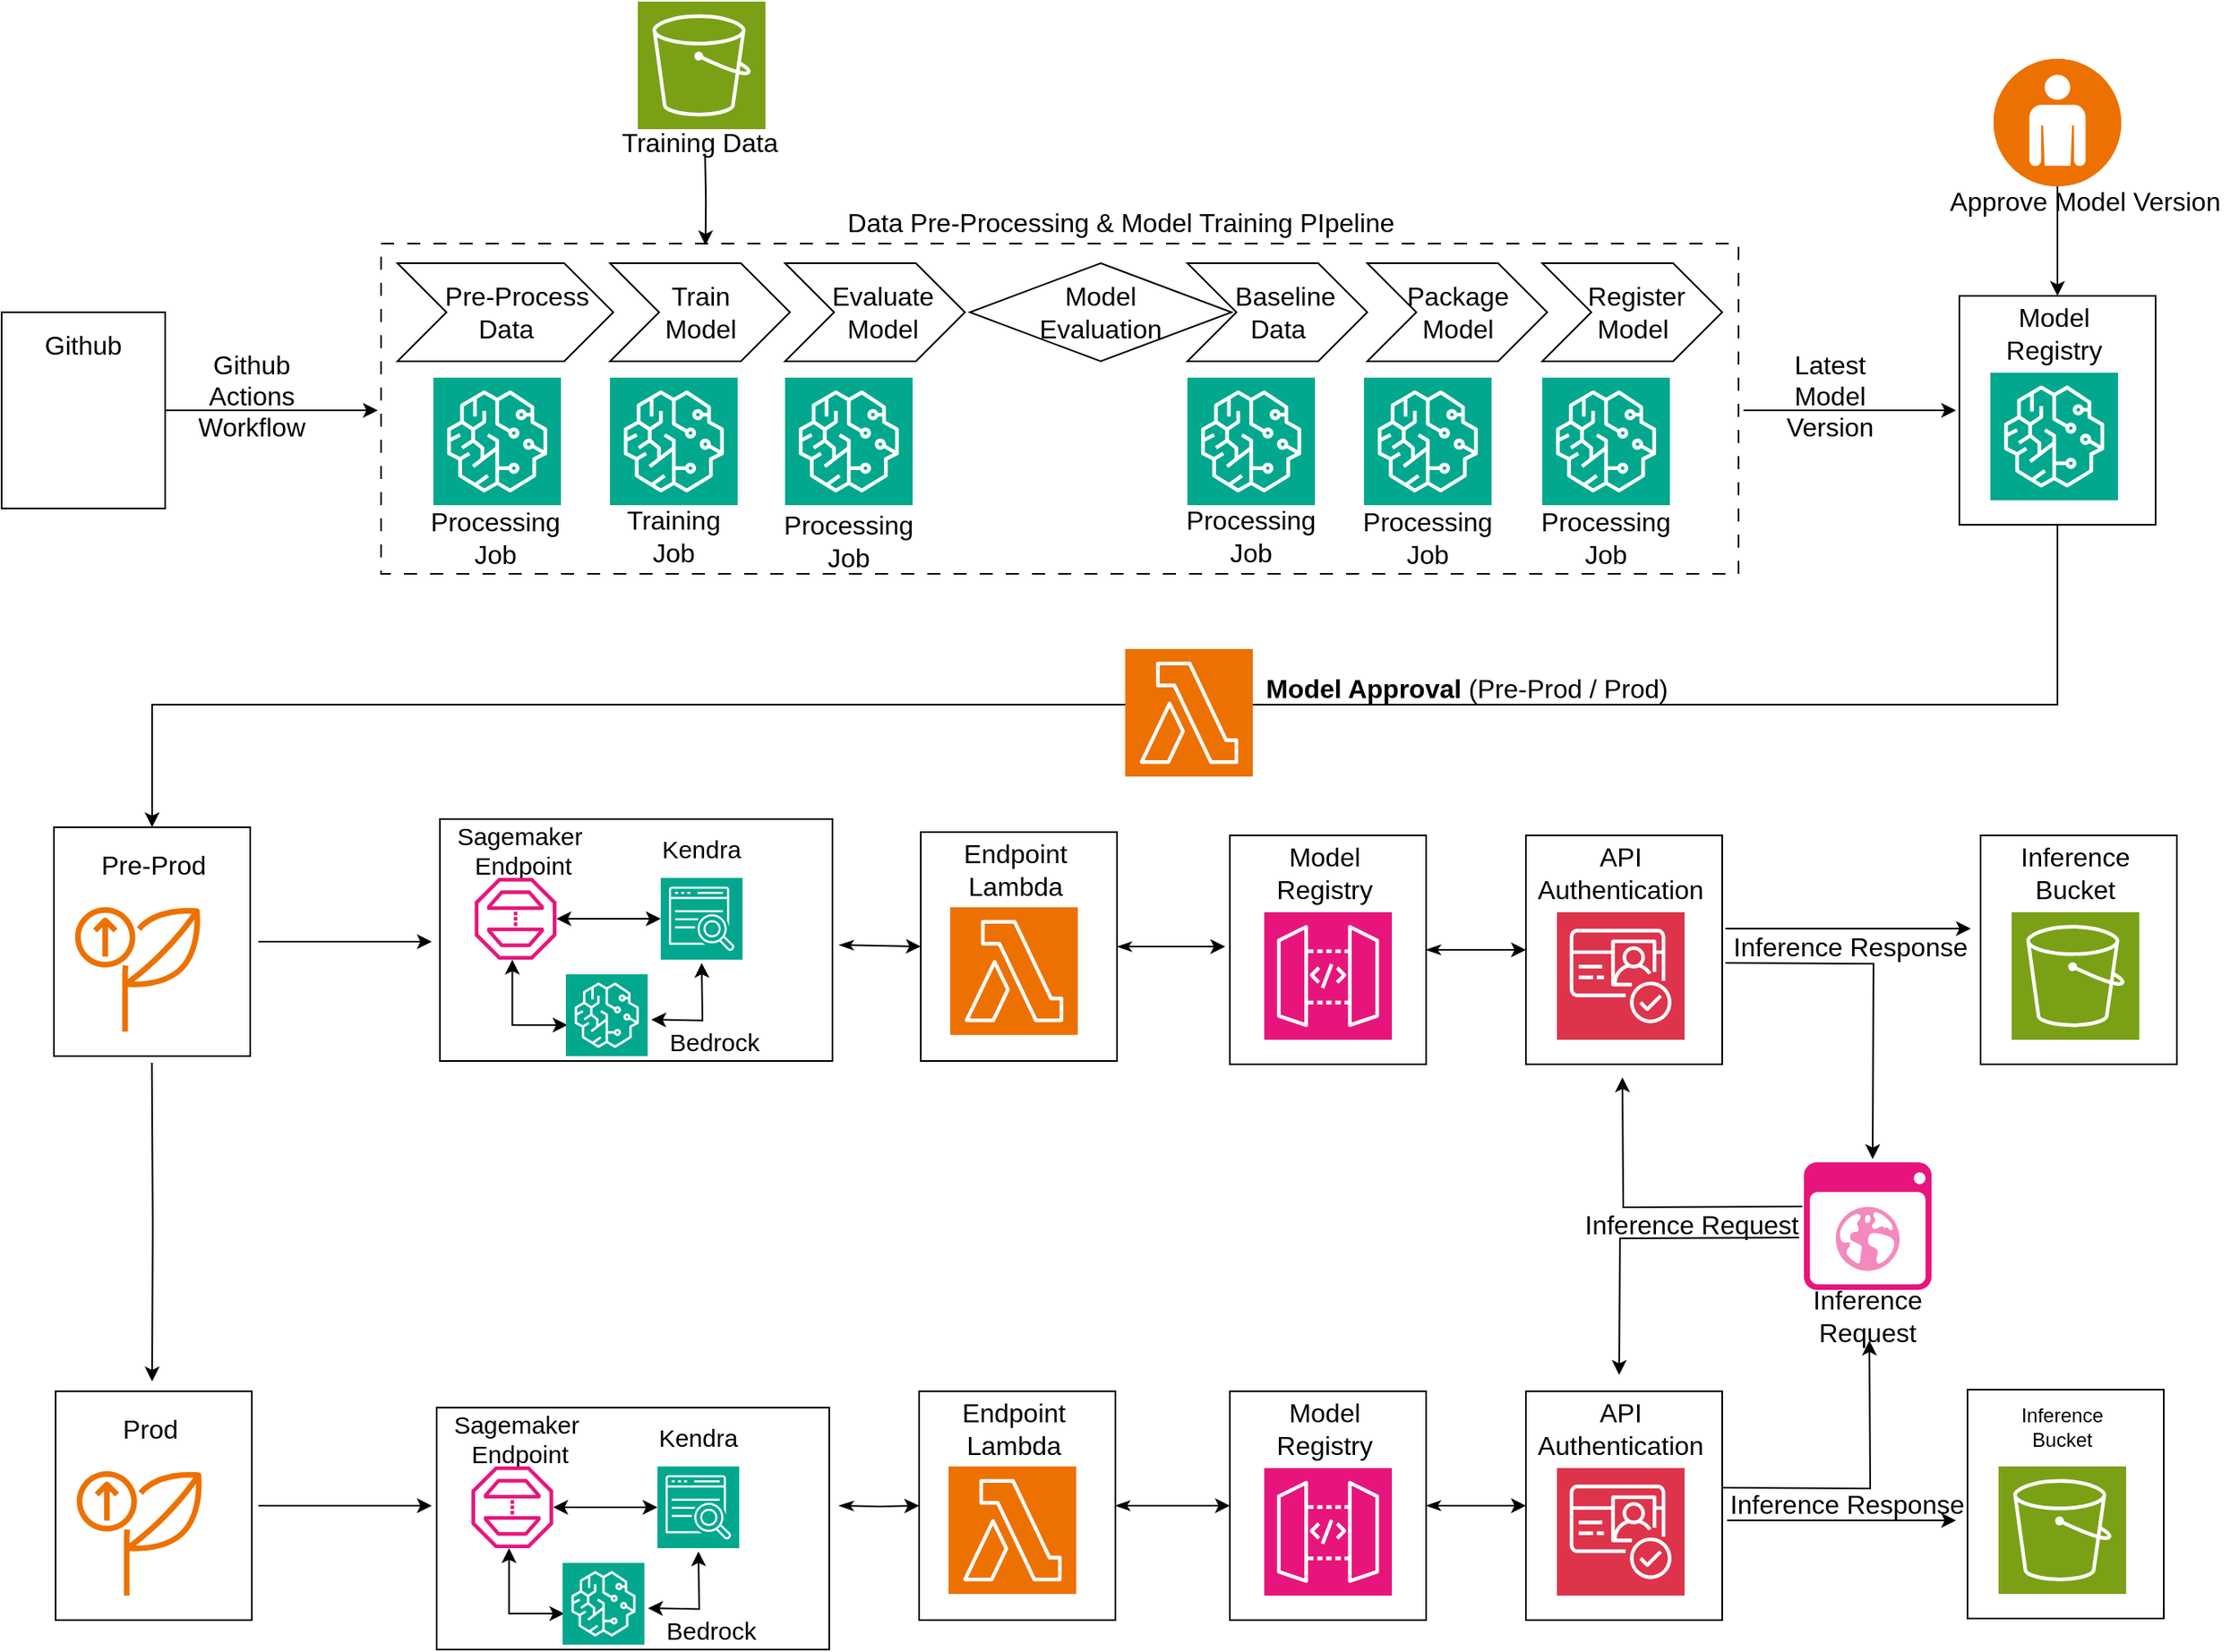 <mxfile version="26.2.13">
  <diagram name="Page-1" id="39tHWlZvdAbYfuZcHo1p">
    <mxGraphModel dx="2627" dy="1657" grid="1" gridSize="10" guides="1" tooltips="1" connect="1" arrows="1" fold="1" page="1" pageScale="1" pageWidth="850" pageHeight="1100" math="0" shadow="0">
      <root>
        <mxCell id="0" />
        <mxCell id="1" parent="0" />
        <mxCell id="urHR6lXya4nr1xwzOtR6-88" style="edgeStyle=orthogonalEdgeStyle;rounded=0;orthogonalLoop=1;jettySize=auto;html=1;entryX=0.5;entryY=0;entryDx=0;entryDy=0;" edge="1" parent="1" source="urHR6lXya4nr1xwzOtR6-45" target="urHR6lXya4nr1xwzOtR6-75">
          <mxGeometry relative="1" as="geometry">
            <mxPoint x="320" y="560" as="targetPoint" />
            <Array as="points">
              <mxPoint x="1385" y="490" />
              <mxPoint x="220" y="490" />
            </Array>
          </mxGeometry>
        </mxCell>
        <mxCell id="urHR6lXya4nr1xwzOtR6-45" value="" style="rounded=0;whiteSpace=wrap;html=1;fillColor=none;" vertex="1" parent="1">
          <mxGeometry x="1325" y="240" width="120" height="140" as="geometry" />
        </mxCell>
        <mxCell id="urHR6lXya4nr1xwzOtR6-22" value="" style="rounded=0;whiteSpace=wrap;html=1;fillColor=none;dashed=1;dashPattern=8 8;" vertex="1" parent="1">
          <mxGeometry x="360" y="208" width="830" height="202" as="geometry" />
        </mxCell>
        <mxCell id="urHR6lXya4nr1xwzOtR6-3" value="&lt;font style=&quot;font-size: 16px;&quot;&gt;&amp;nbsp; &amp;nbsp;Pre-Process&lt;/font&gt;&lt;div&gt;&lt;font style=&quot;font-size: 16px;&quot;&gt;Data&lt;/font&gt;&lt;/div&gt;" style="html=1;shadow=0;dashed=0;align=center;verticalAlign=middle;shape=mxgraph.arrows2.arrow;dy=0;dx=30;notch=30;" vertex="1" parent="1">
          <mxGeometry x="370" y="220" width="132" height="60" as="geometry" />
        </mxCell>
        <mxCell id="urHR6lXya4nr1xwzOtR6-4" value="&lt;font style=&quot;font-size: 16px;&quot;&gt;Train&lt;/font&gt;&lt;div&gt;&lt;font style=&quot;font-size: 16px;&quot;&gt;Model&lt;/font&gt;&lt;/div&gt;" style="html=1;shadow=0;dashed=0;align=center;verticalAlign=middle;shape=mxgraph.arrows2.arrow;dy=0;dx=30;notch=30;" vertex="1" parent="1">
          <mxGeometry x="500" y="220" width="110" height="60" as="geometry" />
        </mxCell>
        <mxCell id="urHR6lXya4nr1xwzOtR6-5" value="&lt;font style=&quot;font-size: 16px;&quot;&gt;&amp;nbsp; Baseline&lt;/font&gt;&lt;div&gt;&lt;font style=&quot;font-size: 16px;&quot;&gt;Data&lt;/font&gt;&lt;/div&gt;" style="html=1;shadow=0;dashed=0;align=center;verticalAlign=middle;shape=mxgraph.arrows2.arrow;dy=0;dx=30;notch=30;" vertex="1" parent="1">
          <mxGeometry x="853" y="220" width="110" height="60" as="geometry" />
        </mxCell>
        <mxCell id="urHR6lXya4nr1xwzOtR6-6" value="&lt;font style=&quot;font-size: 16px;&quot;&gt;&amp;nbsp; Evaluate&lt;/font&gt;&lt;div&gt;&lt;font style=&quot;font-size: 16px;&quot;&gt;&amp;nbsp; Model&lt;/font&gt;&lt;/div&gt;" style="html=1;shadow=0;dashed=0;align=center;verticalAlign=middle;shape=mxgraph.arrows2.arrow;dy=0;dx=30;notch=30;" vertex="1" parent="1">
          <mxGeometry x="607" y="220" width="110" height="60" as="geometry" />
        </mxCell>
        <mxCell id="urHR6lXya4nr1xwzOtR6-7" value="&lt;font style=&quot;font-size: 16px;&quot;&gt;Model&lt;/font&gt;&lt;div&gt;&lt;font style=&quot;font-size: 16px;&quot;&gt;Evaluation&lt;/font&gt;&lt;/div&gt;" style="rhombus;whiteSpace=wrap;html=1;" vertex="1" parent="1">
          <mxGeometry x="720" y="220" width="160" height="60" as="geometry" />
        </mxCell>
        <mxCell id="urHR6lXya4nr1xwzOtR6-8" value="&lt;font style=&quot;font-size: 16px;&quot;&gt;Package&lt;/font&gt;&lt;div&gt;&lt;font style=&quot;font-size: 16px;&quot;&gt;Model&lt;/font&gt;&lt;/div&gt;" style="html=1;shadow=0;dashed=0;align=center;verticalAlign=middle;shape=mxgraph.arrows2.arrow;dy=0;dx=30;notch=30;" vertex="1" parent="1">
          <mxGeometry x="963" y="220" width="110" height="60" as="geometry" />
        </mxCell>
        <mxCell id="urHR6lXya4nr1xwzOtR6-9" value="&lt;font style=&quot;font-size: 16px;&quot;&gt;&amp;nbsp;Register&lt;/font&gt;&lt;div&gt;&lt;font style=&quot;font-size: 16px;&quot;&gt;Model&lt;/font&gt;&lt;/div&gt;" style="html=1;shadow=0;dashed=0;align=center;verticalAlign=middle;shape=mxgraph.arrows2.arrow;dy=0;dx=30;notch=30;" vertex="1" parent="1">
          <mxGeometry x="1070" y="220" width="110" height="60" as="geometry" />
        </mxCell>
        <mxCell id="urHR6lXya4nr1xwzOtR6-10" value="" style="sketch=0;points=[[0,0,0],[0.25,0,0],[0.5,0,0],[0.75,0,0],[1,0,0],[0,1,0],[0.25,1,0],[0.5,1,0],[0.75,1,0],[1,1,0],[0,0.25,0],[0,0.5,0],[0,0.75,0],[1,0.25,0],[1,0.5,0],[1,0.75,0]];outlineConnect=0;fontColor=#232F3E;fillColor=#01A88D;strokeColor=#ffffff;dashed=0;verticalLabelPosition=bottom;verticalAlign=top;align=center;html=1;fontSize=12;fontStyle=0;aspect=fixed;shape=mxgraph.aws4.resourceIcon;resIcon=mxgraph.aws4.sagemaker;" vertex="1" parent="1">
          <mxGeometry x="392" y="290" width="78" height="78" as="geometry" />
        </mxCell>
        <mxCell id="urHR6lXya4nr1xwzOtR6-11" value="" style="sketch=0;points=[[0,0,0],[0.25,0,0],[0.5,0,0],[0.75,0,0],[1,0,0],[0,1,0],[0.25,1,0],[0.5,1,0],[0.75,1,0],[1,1,0],[0,0.25,0],[0,0.5,0],[0,0.75,0],[1,0.25,0],[1,0.5,0],[1,0.75,0]];outlineConnect=0;fontColor=#232F3E;fillColor=#01A88D;strokeColor=#ffffff;dashed=0;verticalLabelPosition=bottom;verticalAlign=top;align=center;html=1;fontSize=12;fontStyle=0;aspect=fixed;shape=mxgraph.aws4.resourceIcon;resIcon=mxgraph.aws4.sagemaker;" vertex="1" parent="1">
          <mxGeometry x="500" y="290" width="78" height="78" as="geometry" />
        </mxCell>
        <mxCell id="urHR6lXya4nr1xwzOtR6-12" value="" style="sketch=0;points=[[0,0,0],[0.25,0,0],[0.5,0,0],[0.75,0,0],[1,0,0],[0,1,0],[0.25,1,0],[0.5,1,0],[0.75,1,0],[1,1,0],[0,0.25,0],[0,0.5,0],[0,0.75,0],[1,0.25,0],[1,0.5,0],[1,0.75,0]];outlineConnect=0;fontColor=#232F3E;fillColor=#01A88D;strokeColor=#ffffff;dashed=0;verticalLabelPosition=bottom;verticalAlign=top;align=center;html=1;fontSize=12;fontStyle=0;aspect=fixed;shape=mxgraph.aws4.resourceIcon;resIcon=mxgraph.aws4.sagemaker;" vertex="1" parent="1">
          <mxGeometry x="853" y="290" width="78" height="78" as="geometry" />
        </mxCell>
        <mxCell id="urHR6lXya4nr1xwzOtR6-13" value="" style="sketch=0;points=[[0,0,0],[0.25,0,0],[0.5,0,0],[0.75,0,0],[1,0,0],[0,1,0],[0.25,1,0],[0.5,1,0],[0.75,1,0],[1,1,0],[0,0.25,0],[0,0.5,0],[0,0.75,0],[1,0.25,0],[1,0.5,0],[1,0.75,0]];outlineConnect=0;fontColor=#232F3E;fillColor=#01A88D;strokeColor=#ffffff;dashed=0;verticalLabelPosition=bottom;verticalAlign=top;align=center;html=1;fontSize=12;fontStyle=0;aspect=fixed;shape=mxgraph.aws4.resourceIcon;resIcon=mxgraph.aws4.sagemaker;" vertex="1" parent="1">
          <mxGeometry x="961" y="290" width="78" height="78" as="geometry" />
        </mxCell>
        <mxCell id="urHR6lXya4nr1xwzOtR6-14" value="" style="sketch=0;points=[[0,0,0],[0.25,0,0],[0.5,0,0],[0.75,0,0],[1,0,0],[0,1,0],[0.25,1,0],[0.5,1,0],[0.75,1,0],[1,1,0],[0,0.25,0],[0,0.5,0],[0,0.75,0],[1,0.25,0],[1,0.5,0],[1,0.75,0]];outlineConnect=0;fontColor=#232F3E;fillColor=#01A88D;strokeColor=#ffffff;dashed=0;verticalLabelPosition=bottom;verticalAlign=top;align=center;html=1;fontSize=12;fontStyle=0;aspect=fixed;shape=mxgraph.aws4.resourceIcon;resIcon=mxgraph.aws4.sagemaker;" vertex="1" parent="1">
          <mxGeometry x="607" y="290" width="78" height="78" as="geometry" />
        </mxCell>
        <mxCell id="urHR6lXya4nr1xwzOtR6-15" value="" style="sketch=0;points=[[0,0,0],[0.25,0,0],[0.5,0,0],[0.75,0,0],[1,0,0],[0,1,0],[0.25,1,0],[0.5,1,0],[0.75,1,0],[1,1,0],[0,0.25,0],[0,0.5,0],[0,0.75,0],[1,0.25,0],[1,0.5,0],[1,0.75,0]];outlineConnect=0;fontColor=#232F3E;fillColor=#01A88D;strokeColor=#ffffff;dashed=0;verticalLabelPosition=bottom;verticalAlign=top;align=center;html=1;fontSize=12;fontStyle=0;aspect=fixed;shape=mxgraph.aws4.resourceIcon;resIcon=mxgraph.aws4.sagemaker;" vertex="1" parent="1">
          <mxGeometry x="1070" y="290" width="78" height="78" as="geometry" />
        </mxCell>
        <mxCell id="urHR6lXya4nr1xwzOtR6-16" value="&lt;font style=&quot;font-size: 16px;&quot;&gt;Processing&lt;/font&gt;&lt;div&gt;&lt;font style=&quot;font-size: 16px;&quot;&gt;Job&lt;/font&gt;&lt;/div&gt;" style="text;html=1;align=center;verticalAlign=middle;whiteSpace=wrap;rounded=0;" vertex="1" parent="1">
          <mxGeometry x="400" y="373" width="60" height="30" as="geometry" />
        </mxCell>
        <mxCell id="urHR6lXya4nr1xwzOtR6-17" value="&lt;font style=&quot;font-size: 16px;&quot;&gt;Training&lt;/font&gt;&lt;div&gt;&lt;font style=&quot;font-size: 16px;&quot;&gt;Job&lt;/font&gt;&lt;/div&gt;" style="text;html=1;align=center;verticalAlign=middle;whiteSpace=wrap;rounded=0;" vertex="1" parent="1">
          <mxGeometry x="509" y="372" width="60" height="30" as="geometry" />
        </mxCell>
        <mxCell id="urHR6lXya4nr1xwzOtR6-18" value="&lt;font style=&quot;font-size: 16px;&quot;&gt;Processing&lt;/font&gt;&lt;div&gt;&lt;font style=&quot;font-size: 16px;&quot;&gt;Job&lt;/font&gt;&lt;/div&gt;" style="text;html=1;align=center;verticalAlign=middle;whiteSpace=wrap;rounded=0;" vertex="1" parent="1">
          <mxGeometry x="616" y="375" width="60" height="30" as="geometry" />
        </mxCell>
        <mxCell id="urHR6lXya4nr1xwzOtR6-19" value="&lt;font style=&quot;font-size: 16px;&quot;&gt;Processing&lt;/font&gt;&lt;div&gt;&lt;font style=&quot;font-size: 16px;&quot;&gt;Job&lt;/font&gt;&lt;/div&gt;" style="text;html=1;align=center;verticalAlign=middle;whiteSpace=wrap;rounded=0;" vertex="1" parent="1">
          <mxGeometry x="862" y="372" width="60" height="30" as="geometry" />
        </mxCell>
        <mxCell id="urHR6lXya4nr1xwzOtR6-20" value="&lt;font style=&quot;font-size: 16px;&quot;&gt;Processing&lt;/font&gt;&lt;div&gt;&lt;font style=&quot;font-size: 16px;&quot;&gt;Job&lt;/font&gt;&lt;/div&gt;" style="text;html=1;align=center;verticalAlign=middle;whiteSpace=wrap;rounded=0;" vertex="1" parent="1">
          <mxGeometry x="970" y="373" width="60" height="30" as="geometry" />
        </mxCell>
        <mxCell id="urHR6lXya4nr1xwzOtR6-21" value="&lt;font style=&quot;font-size: 16px;&quot;&gt;Processing&lt;/font&gt;&lt;div&gt;&lt;font style=&quot;font-size: 16px;&quot;&gt;Job&lt;/font&gt;&lt;/div&gt;" style="text;html=1;align=center;verticalAlign=middle;whiteSpace=wrap;rounded=0;" vertex="1" parent="1">
          <mxGeometry x="1079" y="373" width="60" height="30" as="geometry" />
        </mxCell>
        <mxCell id="urHR6lXya4nr1xwzOtR6-23" value="&lt;font style=&quot;font-size: 16px;&quot;&gt;Data Pre-Processing &amp;amp; Model Training PIpeline&lt;/font&gt;" style="text;html=1;align=center;verticalAlign=middle;whiteSpace=wrap;rounded=0;" vertex="1" parent="1">
          <mxGeometry x="625" y="180" width="375" height="30" as="geometry" />
        </mxCell>
        <mxCell id="urHR6lXya4nr1xwzOtR6-29" value="" style="group" vertex="1" connectable="0" parent="1">
          <mxGeometry x="128" y="250" width="100" height="120" as="geometry" />
        </mxCell>
        <mxCell id="urHR6lXya4nr1xwzOtR6-2" value="" style="shape=image;html=1;verticalAlign=top;verticalLabelPosition=bottom;labelBackgroundColor=#ffffff;imageAspect=0;aspect=fixed;image=https://cdn4.iconfinder.com/data/icons/ionicons/512/icon-social-github-128.png" vertex="1" parent="urHR6lXya4nr1xwzOtR6-29">
          <mxGeometry x="11" y="30" width="78" height="78" as="geometry" />
        </mxCell>
        <mxCell id="urHR6lXya4nr1xwzOtR6-31" style="edgeStyle=orthogonalEdgeStyle;rounded=0;orthogonalLoop=1;jettySize=auto;html=1;" edge="1" parent="urHR6lXya4nr1xwzOtR6-29" source="urHR6lXya4nr1xwzOtR6-24">
          <mxGeometry relative="1" as="geometry">
            <mxPoint x="230" y="60" as="targetPoint" />
          </mxGeometry>
        </mxCell>
        <mxCell id="urHR6lXya4nr1xwzOtR6-24" value="" style="rounded=0;whiteSpace=wrap;html=1;fillColor=none;" vertex="1" parent="urHR6lXya4nr1xwzOtR6-29">
          <mxGeometry width="100" height="120" as="geometry" />
        </mxCell>
        <mxCell id="urHR6lXya4nr1xwzOtR6-25" value="&lt;font style=&quot;font-size: 16px;&quot;&gt;Github&lt;/font&gt;" style="text;html=1;align=center;verticalAlign=middle;whiteSpace=wrap;rounded=0;" vertex="1" parent="urHR6lXya4nr1xwzOtR6-29">
          <mxGeometry x="20" y="5" width="60" height="30" as="geometry" />
        </mxCell>
        <mxCell id="urHR6lXya4nr1xwzOtR6-32" value="&lt;font style=&quot;font-size: 16px;&quot;&gt;Github Actions&lt;/font&gt;&lt;div&gt;&lt;font style=&quot;font-size: 16px;&quot;&gt;Workflow&lt;/font&gt;&lt;/div&gt;" style="text;html=1;align=center;verticalAlign=middle;whiteSpace=wrap;rounded=0;" vertex="1" parent="1">
          <mxGeometry x="236" y="286" width="90" height="30" as="geometry" />
        </mxCell>
        <mxCell id="urHR6lXya4nr1xwzOtR6-46" value="&lt;font style=&quot;font-size: 16px;&quot;&gt;Model&lt;/font&gt;&lt;div&gt;&lt;font style=&quot;font-size: 16px;&quot;&gt;Registry&lt;/font&gt;&lt;/div&gt;" style="text;html=1;align=center;verticalAlign=middle;whiteSpace=wrap;rounded=0;" vertex="1" parent="1">
          <mxGeometry x="1353" y="250" width="60" height="25" as="geometry" />
        </mxCell>
        <mxCell id="urHR6lXya4nr1xwzOtR6-56" value="" style="sketch=0;points=[[0,0,0],[0.25,0,0],[0.5,0,0],[0.75,0,0],[1,0,0],[0,1,0],[0.25,1,0],[0.5,1,0],[0.75,1,0],[1,1,0],[0,0.25,0],[0,0.5,0],[0,0.75,0],[1,0.25,0],[1,0.5,0],[1,0.75,0]];outlineConnect=0;fontColor=#232F3E;fillColor=#01A88D;strokeColor=#ffffff;dashed=0;verticalLabelPosition=bottom;verticalAlign=top;align=center;html=1;fontSize=12;fontStyle=0;aspect=fixed;shape=mxgraph.aws4.resourceIcon;resIcon=mxgraph.aws4.sagemaker;" vertex="1" parent="1">
          <mxGeometry x="1344" y="287" width="78" height="78" as="geometry" />
        </mxCell>
        <mxCell id="urHR6lXya4nr1xwzOtR6-60" value="" style="rounded=0;whiteSpace=wrap;html=1;fillColor=none;" vertex="1" parent="1">
          <mxGeometry x="1338" y="570" width="120" height="140" as="geometry" />
        </mxCell>
        <mxCell id="urHR6lXya4nr1xwzOtR6-61" value="&lt;font style=&quot;font-size: 16px;&quot;&gt;Inference&lt;/font&gt;&lt;div&gt;&lt;font style=&quot;font-size: 16px;&quot;&gt;Bucket&lt;/font&gt;&lt;/div&gt;" style="text;html=1;align=center;verticalAlign=middle;whiteSpace=wrap;rounded=0;" vertex="1" parent="1">
          <mxGeometry x="1366" y="580" width="60" height="25" as="geometry" />
        </mxCell>
        <mxCell id="urHR6lXya4nr1xwzOtR6-78" style="edgeStyle=orthogonalEdgeStyle;rounded=0;orthogonalLoop=1;jettySize=auto;html=1;" edge="1" parent="1">
          <mxGeometry relative="1" as="geometry">
            <mxPoint x="1323" y="310" as="targetPoint" />
            <mxPoint x="1193" y="310" as="sourcePoint" />
          </mxGeometry>
        </mxCell>
        <mxCell id="urHR6lXya4nr1xwzOtR6-79" value="&lt;font style=&quot;font-size: 16px;&quot;&gt;Latest Model&lt;/font&gt;&lt;div&gt;&lt;font style=&quot;font-size: 16px;&quot;&gt;Version&lt;/font&gt;&lt;/div&gt;" style="text;html=1;align=center;verticalAlign=middle;whiteSpace=wrap;rounded=0;" vertex="1" parent="1">
          <mxGeometry x="1201" y="286" width="90" height="30" as="geometry" />
        </mxCell>
        <mxCell id="urHR6lXya4nr1xwzOtR6-87" value="" style="group" vertex="1" connectable="0" parent="1">
          <mxGeometry x="160" y="565" width="120" height="140" as="geometry" />
        </mxCell>
        <mxCell id="urHR6lXya4nr1xwzOtR6-90" style="edgeStyle=orthogonalEdgeStyle;rounded=0;orthogonalLoop=1;jettySize=auto;html=1;" edge="1" parent="urHR6lXya4nr1xwzOtR6-87">
          <mxGeometry relative="1" as="geometry">
            <mxPoint x="60" y="339" as="targetPoint" />
            <mxPoint x="59.857" y="144" as="sourcePoint" />
          </mxGeometry>
        </mxCell>
        <mxCell id="urHR6lXya4nr1xwzOtR6-97" style="edgeStyle=orthogonalEdgeStyle;rounded=0;orthogonalLoop=1;jettySize=auto;html=1;" edge="1" parent="urHR6lXya4nr1xwzOtR6-87">
          <mxGeometry relative="1" as="geometry">
            <mxPoint x="231" y="70" as="targetPoint" />
            <mxPoint x="125" y="70" as="sourcePoint" />
          </mxGeometry>
        </mxCell>
        <mxCell id="urHR6lXya4nr1xwzOtR6-75" value="" style="rounded=0;whiteSpace=wrap;html=1;fillColor=none;" vertex="1" parent="urHR6lXya4nr1xwzOtR6-87">
          <mxGeometry width="120" height="140" as="geometry" />
        </mxCell>
        <mxCell id="urHR6lXya4nr1xwzOtR6-76" value="&lt;font style=&quot;font-size: 16px;&quot;&gt;Pre-Prod&lt;/font&gt;" style="text;html=1;align=center;verticalAlign=middle;whiteSpace=wrap;rounded=0;" vertex="1" parent="urHR6lXya4nr1xwzOtR6-87">
          <mxGeometry x="22" y="10" width="78" height="25" as="geometry" />
        </mxCell>
        <mxCell id="urHR6lXya4nr1xwzOtR6-83" value="" style="sketch=0;outlineConnect=0;fontColor=#232F3E;gradientColor=none;fillColor=#ED7100;strokeColor=none;dashed=0;verticalLabelPosition=bottom;verticalAlign=top;align=center;html=1;fontSize=12;fontStyle=0;aspect=fixed;pointerEvents=1;shape=mxgraph.aws4.deployment;" vertex="1" parent="urHR6lXya4nr1xwzOtR6-87">
          <mxGeometry x="11.61" y="47" width="81.39" height="78" as="geometry" />
        </mxCell>
        <mxCell id="urHR6lXya4nr1xwzOtR6-89" value="" style="group" vertex="1" connectable="0" parent="1">
          <mxGeometry x="161" y="910" width="120" height="140" as="geometry" />
        </mxCell>
        <mxCell id="urHR6lXya4nr1xwzOtR6-98" style="edgeStyle=orthogonalEdgeStyle;rounded=0;orthogonalLoop=1;jettySize=auto;html=1;" edge="1" parent="urHR6lXya4nr1xwzOtR6-89">
          <mxGeometry relative="1" as="geometry">
            <mxPoint x="230" y="70" as="targetPoint" />
            <mxPoint x="124" y="70" as="sourcePoint" />
          </mxGeometry>
        </mxCell>
        <mxCell id="urHR6lXya4nr1xwzOtR6-84" value="" style="rounded=0;whiteSpace=wrap;html=1;fillColor=none;" vertex="1" parent="urHR6lXya4nr1xwzOtR6-89">
          <mxGeometry width="120" height="140" as="geometry" />
        </mxCell>
        <mxCell id="urHR6lXya4nr1xwzOtR6-85" value="&lt;font style=&quot;font-size: 16px;&quot;&gt;Prod&lt;/font&gt;" style="text;html=1;align=center;verticalAlign=middle;whiteSpace=wrap;rounded=0;" vertex="1" parent="urHR6lXya4nr1xwzOtR6-89">
          <mxGeometry x="28" y="10" width="60" height="25" as="geometry" />
        </mxCell>
        <mxCell id="urHR6lXya4nr1xwzOtR6-86" value="" style="sketch=0;outlineConnect=0;fontColor=#232F3E;gradientColor=none;fillColor=#ED7100;strokeColor=none;dashed=0;verticalLabelPosition=bottom;verticalAlign=top;align=center;html=1;fontSize=12;fontStyle=0;aspect=fixed;pointerEvents=1;shape=mxgraph.aws4.deployment;" vertex="1" parent="urHR6lXya4nr1xwzOtR6-89">
          <mxGeometry x="11.61" y="47" width="81.39" height="78" as="geometry" />
        </mxCell>
        <mxCell id="urHR6lXya4nr1xwzOtR6-99" value="" style="sketch=0;points=[[0,0,0],[0.25,0,0],[0.5,0,0],[0.75,0,0],[1,0,0],[0,1,0],[0.25,1,0],[0.5,1,0],[0.75,1,0],[1,1,0],[0,0.25,0],[0,0.5,0],[0,0.75,0],[1,0.25,0],[1,0.5,0],[1,0.75,0]];outlineConnect=0;fontColor=#232F3E;fillColor=#ED7100;strokeColor=#ffffff;dashed=0;verticalLabelPosition=bottom;verticalAlign=top;align=center;html=1;fontSize=12;fontStyle=0;aspect=fixed;shape=mxgraph.aws4.resourceIcon;resIcon=mxgraph.aws4.lambda;" vertex="1" parent="1">
          <mxGeometry x="815" y="456" width="78" height="78" as="geometry" />
        </mxCell>
        <mxCell id="urHR6lXya4nr1xwzOtR6-105" value="" style="group" vertex="1" connectable="0" parent="1">
          <mxGeometry x="690" y="568" width="120" height="140" as="geometry" />
        </mxCell>
        <mxCell id="urHR6lXya4nr1xwzOtR6-102" value="" style="rounded=0;whiteSpace=wrap;html=1;fillColor=none;" vertex="1" parent="urHR6lXya4nr1xwzOtR6-105">
          <mxGeometry width="120" height="140" as="geometry" />
        </mxCell>
        <mxCell id="urHR6lXya4nr1xwzOtR6-103" value="&lt;font style=&quot;font-size: 16px;&quot;&gt;Endpoint&lt;/font&gt;&lt;div&gt;&lt;font style=&quot;font-size: 16px;&quot;&gt;Lambda&lt;/font&gt;&lt;/div&gt;" style="text;html=1;align=center;verticalAlign=middle;whiteSpace=wrap;rounded=0;" vertex="1" parent="urHR6lXya4nr1xwzOtR6-105">
          <mxGeometry x="28" y="10" width="60" height="25" as="geometry" />
        </mxCell>
        <mxCell id="urHR6lXya4nr1xwzOtR6-104" value="" style="sketch=0;points=[[0,0,0],[0.25,0,0],[0.5,0,0],[0.75,0,0],[1,0,0],[0,1,0],[0.25,1,0],[0.5,1,0],[0.75,1,0],[1,1,0],[0,0.25,0],[0,0.5,0],[0,0.75,0],[1,0.25,0],[1,0.5,0],[1,0.75,0]];outlineConnect=0;fontColor=#232F3E;fillColor=#ED7100;strokeColor=#ffffff;dashed=0;verticalLabelPosition=bottom;verticalAlign=top;align=center;html=1;fontSize=12;fontStyle=0;aspect=fixed;shape=mxgraph.aws4.resourceIcon;resIcon=mxgraph.aws4.lambda;" vertex="1" parent="urHR6lXya4nr1xwzOtR6-105">
          <mxGeometry x="18" y="46" width="78" height="78" as="geometry" />
        </mxCell>
        <mxCell id="urHR6lXya4nr1xwzOtR6-106" value="" style="group" vertex="1" connectable="0" parent="1">
          <mxGeometry x="689" y="910" width="120" height="140" as="geometry" />
        </mxCell>
        <mxCell id="urHR6lXya4nr1xwzOtR6-69" value="" style="rounded=0;whiteSpace=wrap;html=1;fillColor=none;" vertex="1" parent="urHR6lXya4nr1xwzOtR6-106">
          <mxGeometry width="120" height="140" as="geometry" />
        </mxCell>
        <mxCell id="urHR6lXya4nr1xwzOtR6-70" value="&lt;font style=&quot;font-size: 16px;&quot;&gt;Endpoint&lt;/font&gt;&lt;div&gt;&lt;font style=&quot;font-size: 16px;&quot;&gt;Lambda&lt;/font&gt;&lt;/div&gt;" style="text;html=1;align=center;verticalAlign=middle;whiteSpace=wrap;rounded=0;" vertex="1" parent="urHR6lXya4nr1xwzOtR6-106">
          <mxGeometry x="28" y="10" width="60" height="25" as="geometry" />
        </mxCell>
        <mxCell id="urHR6lXya4nr1xwzOtR6-101" value="" style="sketch=0;points=[[0,0,0],[0.25,0,0],[0.5,0,0],[0.75,0,0],[1,0,0],[0,1,0],[0.25,1,0],[0.5,1,0],[0.75,1,0],[1,1,0],[0,0.25,0],[0,0.5,0],[0,0.75,0],[1,0.25,0],[1,0.5,0],[1,0.75,0]];outlineConnect=0;fontColor=#232F3E;fillColor=#ED7100;strokeColor=#ffffff;dashed=0;verticalLabelPosition=bottom;verticalAlign=top;align=center;html=1;fontSize=12;fontStyle=0;aspect=fixed;shape=mxgraph.aws4.resourceIcon;resIcon=mxgraph.aws4.lambda;" vertex="1" parent="urHR6lXya4nr1xwzOtR6-106">
          <mxGeometry x="18" y="46" width="78" height="78" as="geometry" />
        </mxCell>
        <mxCell id="urHR6lXya4nr1xwzOtR6-112" value="" style="group" vertex="1" connectable="0" parent="1">
          <mxGeometry x="879" y="910" width="120" height="140" as="geometry" />
        </mxCell>
        <mxCell id="urHR6lXya4nr1xwzOtR6-109" value="" style="rounded=0;whiteSpace=wrap;html=1;fillColor=none;" vertex="1" parent="urHR6lXya4nr1xwzOtR6-112">
          <mxGeometry width="120" height="140" as="geometry" />
        </mxCell>
        <mxCell id="urHR6lXya4nr1xwzOtR6-110" value="&lt;font style=&quot;font-size: 16px;&quot;&gt;Model&lt;/font&gt;&lt;div&gt;&lt;font style=&quot;font-size: 16px;&quot;&gt;Registry&lt;/font&gt;&lt;/div&gt;" style="text;html=1;align=center;verticalAlign=middle;whiteSpace=wrap;rounded=0;" vertex="1" parent="urHR6lXya4nr1xwzOtR6-112">
          <mxGeometry x="28" y="10" width="60" height="25" as="geometry" />
        </mxCell>
        <mxCell id="urHR6lXya4nr1xwzOtR6-111" value="" style="sketch=0;points=[[0,0,0],[0.25,0,0],[0.5,0,0],[0.75,0,0],[1,0,0],[0,1,0],[0.25,1,0],[0.5,1,0],[0.75,1,0],[1,1,0],[0,0.25,0],[0,0.5,0],[0,0.75,0],[1,0.25,0],[1,0.5,0],[1,0.75,0]];outlineConnect=0;fontColor=#232F3E;fillColor=#E7157B;strokeColor=#ffffff;dashed=0;verticalLabelPosition=bottom;verticalAlign=top;align=center;html=1;fontSize=12;fontStyle=0;aspect=fixed;shape=mxgraph.aws4.resourceIcon;resIcon=mxgraph.aws4.api_gateway;" vertex="1" parent="urHR6lXya4nr1xwzOtR6-112">
          <mxGeometry x="21" y="47" width="78" height="78" as="geometry" />
        </mxCell>
        <mxCell id="urHR6lXya4nr1xwzOtR6-113" value="" style="group" vertex="1" connectable="0" parent="1">
          <mxGeometry x="879" y="570" width="120" height="140" as="geometry" />
        </mxCell>
        <mxCell id="urHR6lXya4nr1xwzOtR6-66" value="" style="rounded=0;whiteSpace=wrap;html=1;fillColor=none;" vertex="1" parent="urHR6lXya4nr1xwzOtR6-113">
          <mxGeometry width="120" height="140" as="geometry" />
        </mxCell>
        <mxCell id="urHR6lXya4nr1xwzOtR6-67" value="&lt;font style=&quot;font-size: 16px;&quot;&gt;Model&lt;/font&gt;&lt;div&gt;&lt;font style=&quot;font-size: 16px;&quot;&gt;Registry&lt;/font&gt;&lt;/div&gt;" style="text;html=1;align=center;verticalAlign=middle;whiteSpace=wrap;rounded=0;" vertex="1" parent="urHR6lXya4nr1xwzOtR6-113">
          <mxGeometry x="28" y="10" width="60" height="25" as="geometry" />
        </mxCell>
        <mxCell id="urHR6lXya4nr1xwzOtR6-107" value="" style="sketch=0;points=[[0,0,0],[0.25,0,0],[0.5,0,0],[0.75,0,0],[1,0,0],[0,1,0],[0.25,1,0],[0.5,1,0],[0.75,1,0],[1,1,0],[0,0.25,0],[0,0.5,0],[0,0.75,0],[1,0.25,0],[1,0.5,0],[1,0.75,0]];outlineConnect=0;fontColor=#232F3E;fillColor=#E7157B;strokeColor=#ffffff;dashed=0;verticalLabelPosition=bottom;verticalAlign=top;align=center;html=1;fontSize=12;fontStyle=0;aspect=fixed;shape=mxgraph.aws4.resourceIcon;resIcon=mxgraph.aws4.api_gateway;" vertex="1" parent="urHR6lXya4nr1xwzOtR6-113">
          <mxGeometry x="21" y="47" width="78" height="78" as="geometry" />
        </mxCell>
        <mxCell id="urHR6lXya4nr1xwzOtR6-119" value="" style="group" vertex="1" connectable="0" parent="1">
          <mxGeometry x="1060" y="910" width="120" height="140" as="geometry" />
        </mxCell>
        <mxCell id="urHR6lXya4nr1xwzOtR6-135" style="edgeStyle=orthogonalEdgeStyle;rounded=0;orthogonalLoop=1;jettySize=auto;html=1;" edge="1" parent="urHR6lXya4nr1xwzOtR6-119">
          <mxGeometry relative="1" as="geometry">
            <mxPoint x="210" y="-31" as="targetPoint" />
            <mxPoint x="120" y="59.0" as="sourcePoint" />
          </mxGeometry>
        </mxCell>
        <mxCell id="urHR6lXya4nr1xwzOtR6-136" style="edgeStyle=orthogonalEdgeStyle;rounded=0;orthogonalLoop=1;jettySize=auto;html=1;" edge="1" parent="urHR6lXya4nr1xwzOtR6-119">
          <mxGeometry relative="1" as="geometry">
            <mxPoint x="263" y="79" as="targetPoint" />
            <mxPoint x="123" y="79.0" as="sourcePoint" />
          </mxGeometry>
        </mxCell>
        <mxCell id="urHR6lXya4nr1xwzOtR6-63" value="" style="rounded=0;whiteSpace=wrap;html=1;fillColor=none;" vertex="1" parent="urHR6lXya4nr1xwzOtR6-119">
          <mxGeometry width="120" height="140" as="geometry" />
        </mxCell>
        <mxCell id="urHR6lXya4nr1xwzOtR6-64" value="&lt;font style=&quot;font-size: 16px;&quot;&gt;API&lt;/font&gt;&lt;div&gt;&lt;font style=&quot;font-size: 16px;&quot;&gt;Authentication&lt;/font&gt;&lt;/div&gt;" style="text;html=1;align=center;verticalAlign=middle;whiteSpace=wrap;rounded=0;" vertex="1" parent="urHR6lXya4nr1xwzOtR6-119">
          <mxGeometry x="28" y="10" width="60" height="25" as="geometry" />
        </mxCell>
        <mxCell id="urHR6lXya4nr1xwzOtR6-114" value="" style="sketch=0;points=[[0,0,0],[0.25,0,0],[0.5,0,0],[0.75,0,0],[1,0,0],[0,1,0],[0.25,1,0],[0.5,1,0],[0.75,1,0],[1,1,0],[0,0.25,0],[0,0.5,0],[0,0.75,0],[1,0.25,0],[1,0.5,0],[1,0.75,0]];outlineConnect=0;fontColor=#232F3E;fillColor=#DD344C;strokeColor=#ffffff;dashed=0;verticalLabelPosition=bottom;verticalAlign=top;align=center;html=1;fontSize=12;fontStyle=0;aspect=fixed;shape=mxgraph.aws4.resourceIcon;resIcon=mxgraph.aws4.cognito;" vertex="1" parent="urHR6lXya4nr1xwzOtR6-119">
          <mxGeometry x="19" y="47" width="78" height="78" as="geometry" />
        </mxCell>
        <mxCell id="urHR6lXya4nr1xwzOtR6-120" value="" style="group" vertex="1" connectable="0" parent="1">
          <mxGeometry x="1060" y="570" width="120" height="140" as="geometry" />
        </mxCell>
        <mxCell id="urHR6lXya4nr1xwzOtR6-133" style="edgeStyle=orthogonalEdgeStyle;rounded=0;orthogonalLoop=1;jettySize=auto;html=1;" edge="1" parent="urHR6lXya4nr1xwzOtR6-120">
          <mxGeometry relative="1" as="geometry">
            <mxPoint x="272" y="57.0" as="targetPoint" />
            <mxPoint x="122" y="57.0" as="sourcePoint" />
          </mxGeometry>
        </mxCell>
        <mxCell id="urHR6lXya4nr1xwzOtR6-134" style="edgeStyle=orthogonalEdgeStyle;rounded=0;orthogonalLoop=1;jettySize=auto;html=1;" edge="1" parent="urHR6lXya4nr1xwzOtR6-120">
          <mxGeometry relative="1" as="geometry">
            <mxPoint x="212" y="198" as="targetPoint" />
            <mxPoint x="122" y="78.0" as="sourcePoint" />
          </mxGeometry>
        </mxCell>
        <mxCell id="urHR6lXya4nr1xwzOtR6-115" value="" style="rounded=0;whiteSpace=wrap;html=1;fillColor=none;container=0;" vertex="1" parent="urHR6lXya4nr1xwzOtR6-120">
          <mxGeometry width="120" height="140" as="geometry" />
        </mxCell>
        <mxCell id="urHR6lXya4nr1xwzOtR6-116" value="&lt;font style=&quot;font-size: 16px;&quot;&gt;API&lt;/font&gt;&lt;div&gt;&lt;font style=&quot;font-size: 16px;&quot;&gt;Authentication&lt;/font&gt;&lt;/div&gt;" style="text;html=1;align=center;verticalAlign=middle;whiteSpace=wrap;rounded=0;container=0;" vertex="1" parent="urHR6lXya4nr1xwzOtR6-120">
          <mxGeometry x="28" y="10" width="60" height="25" as="geometry" />
        </mxCell>
        <mxCell id="urHR6lXya4nr1xwzOtR6-117" value="" style="sketch=0;points=[[0,0,0],[0.25,0,0],[0.5,0,0],[0.75,0,0],[1,0,0],[0,1,0],[0.25,1,0],[0.5,1,0],[0.75,1,0],[1,1,0],[0,0.25,0],[0,0.5,0],[0,0.75,0],[1,0.25,0],[1,0.5,0],[1,0.75,0]];outlineConnect=0;fontColor=#232F3E;fillColor=#DD344C;strokeColor=#ffffff;dashed=0;verticalLabelPosition=bottom;verticalAlign=top;align=center;html=1;fontSize=12;fontStyle=0;aspect=fixed;shape=mxgraph.aws4.resourceIcon;resIcon=mxgraph.aws4.cognito;container=0;" vertex="1" parent="urHR6lXya4nr1xwzOtR6-120">
          <mxGeometry x="19" y="47" width="78" height="78" as="geometry" />
        </mxCell>
        <mxCell id="urHR6lXya4nr1xwzOtR6-121" value="" style="sketch=0;points=[[0,0,0],[0.25,0,0],[0.5,0,0],[0.75,0,0],[1,0,0],[0,1,0],[0.25,1,0],[0.5,1,0],[0.75,1,0],[1,1,0],[0,0.25,0],[0,0.5,0],[0,0.75,0],[1,0.25,0],[1,0.5,0],[1,0.75,0]];outlineConnect=0;fontColor=#232F3E;fillColor=#7AA116;strokeColor=#ffffff;dashed=0;verticalLabelPosition=bottom;verticalAlign=top;align=center;html=1;fontSize=12;fontStyle=0;aspect=fixed;shape=mxgraph.aws4.resourceIcon;resIcon=mxgraph.aws4.s3;" vertex="1" parent="1">
          <mxGeometry x="1357" y="617" width="78" height="78" as="geometry" />
        </mxCell>
        <mxCell id="urHR6lXya4nr1xwzOtR6-125" value="" style="group" vertex="1" connectable="0" parent="1">
          <mxGeometry x="1330" y="909" width="120" height="140" as="geometry" />
        </mxCell>
        <mxCell id="urHR6lXya4nr1xwzOtR6-122" value="" style="rounded=0;whiteSpace=wrap;html=1;fillColor=none;" vertex="1" parent="urHR6lXya4nr1xwzOtR6-125">
          <mxGeometry width="120" height="140" as="geometry" />
        </mxCell>
        <mxCell id="urHR6lXya4nr1xwzOtR6-123" value="Inference&lt;div&gt;Bucket&lt;/div&gt;" style="text;html=1;align=center;verticalAlign=middle;whiteSpace=wrap;rounded=0;" vertex="1" parent="urHR6lXya4nr1xwzOtR6-125">
          <mxGeometry x="28" y="10" width="60" height="25" as="geometry" />
        </mxCell>
        <mxCell id="urHR6lXya4nr1xwzOtR6-124" value="" style="sketch=0;points=[[0,0,0],[0.25,0,0],[0.5,0,0],[0.75,0,0],[1,0,0],[0,1,0],[0.25,1,0],[0.5,1,0],[0.75,1,0],[1,1,0],[0,0.25,0],[0,0.5,0],[0,0.75,0],[1,0.25,0],[1,0.5,0],[1,0.75,0]];outlineConnect=0;fontColor=#232F3E;fillColor=#7AA116;strokeColor=#ffffff;dashed=0;verticalLabelPosition=bottom;verticalAlign=top;align=center;html=1;fontSize=12;fontStyle=0;aspect=fixed;shape=mxgraph.aws4.resourceIcon;resIcon=mxgraph.aws4.s3;" vertex="1" parent="urHR6lXya4nr1xwzOtR6-125">
          <mxGeometry x="19" y="47" width="78" height="78" as="geometry" />
        </mxCell>
        <mxCell id="urHR6lXya4nr1xwzOtR6-130" value="" style="group" vertex="1" connectable="0" parent="1">
          <mxGeometry x="1230" y="770" width="78" height="106" as="geometry" />
        </mxCell>
        <mxCell id="urHR6lXya4nr1xwzOtR6-131" style="edgeStyle=orthogonalEdgeStyle;rounded=0;orthogonalLoop=1;jettySize=auto;html=1;" edge="1" parent="urHR6lXya4nr1xwzOtR6-130">
          <mxGeometry relative="1" as="geometry">
            <mxPoint x="-113" y="130" as="targetPoint" />
            <mxPoint x="-3" y="46" as="sourcePoint" />
          </mxGeometry>
        </mxCell>
        <mxCell id="urHR6lXya4nr1xwzOtR6-132" style="edgeStyle=orthogonalEdgeStyle;rounded=0;orthogonalLoop=1;jettySize=auto;html=1;" edge="1" parent="urHR6lXya4nr1xwzOtR6-130">
          <mxGeometry relative="1" as="geometry">
            <mxPoint x="-111" y="-52" as="targetPoint" />
            <mxPoint x="-1" y="27" as="sourcePoint" />
          </mxGeometry>
        </mxCell>
        <mxCell id="urHR6lXya4nr1xwzOtR6-128" value="" style="shadow=0;dashed=0;html=1;strokeColor=none;fillColor=light-dark(#e7157b, #3d83b7);labelPosition=center;verticalLabelPosition=bottom;verticalAlign=top;align=center;outlineConnect=0;shape=mxgraph.veeam.2d.web_ui;" vertex="1" parent="urHR6lXya4nr1xwzOtR6-130">
          <mxGeometry width="78" height="78" as="geometry" />
        </mxCell>
        <mxCell id="urHR6lXya4nr1xwzOtR6-129" value="&lt;font style=&quot;font-size: 16px;&quot;&gt;Inference&lt;/font&gt;&lt;div&gt;&lt;font style=&quot;font-size: 16px;&quot;&gt;Request&lt;/font&gt;&lt;/div&gt;" style="text;html=1;align=center;verticalAlign=middle;whiteSpace=wrap;rounded=0;" vertex="1" parent="urHR6lXya4nr1xwzOtR6-130">
          <mxGeometry x="9" y="81" width="60" height="25" as="geometry" />
        </mxCell>
        <mxCell id="urHR6lXya4nr1xwzOtR6-137" value="&lt;font style=&quot;font-size: 16px;&quot;&gt;Inference&amp;nbsp;&lt;span style=&quot;background-color: transparent; color: light-dark(rgb(0, 0, 0), rgb(255, 255, 255));&quot;&gt;Request&lt;/span&gt;&lt;/font&gt;" style="text;html=1;align=center;verticalAlign=middle;whiteSpace=wrap;rounded=0;" vertex="1" parent="1">
          <mxGeometry x="1101" y="795" width="121" height="25" as="geometry" />
        </mxCell>
        <mxCell id="urHR6lXya4nr1xwzOtR6-138" value="&lt;font style=&quot;font-size: 16px;&quot;&gt;Inference&amp;nbsp;&lt;span style=&quot;background-color: transparent; color: light-dark(rgb(0, 0, 0), rgb(255, 255, 255));&quot;&gt;Response&lt;/span&gt;&lt;/font&gt;" style="text;html=1;align=center;verticalAlign=middle;whiteSpace=wrap;rounded=0;" vertex="1" parent="1">
          <mxGeometry x="1198" y="625" width="121" height="25" as="geometry" />
        </mxCell>
        <mxCell id="urHR6lXya4nr1xwzOtR6-139" value="&lt;font style=&quot;font-size: 16px;&quot;&gt;Inference&amp;nbsp;&lt;span style=&quot;background-color: transparent; color: light-dark(rgb(0, 0, 0), rgb(255, 255, 255));&quot;&gt;Response&lt;/span&gt;&lt;/font&gt;" style="text;html=1;align=center;verticalAlign=middle;whiteSpace=wrap;rounded=0;" vertex="1" parent="1">
          <mxGeometry x="1196" y="966.5" width="121" height="25" as="geometry" />
        </mxCell>
        <mxCell id="urHR6lXya4nr1xwzOtR6-143" style="edgeStyle=orthogonalEdgeStyle;rounded=0;orthogonalLoop=1;jettySize=auto;html=1;entryX=0;entryY=0.5;entryDx=0;entryDy=0;startArrow=classicThin;startFill=1;" edge="1" parent="1" target="urHR6lXya4nr1xwzOtR6-69">
          <mxGeometry relative="1" as="geometry">
            <mxPoint x="640" y="980" as="sourcePoint" />
          </mxGeometry>
        </mxCell>
        <mxCell id="urHR6lXya4nr1xwzOtR6-144" style="edgeStyle=orthogonalEdgeStyle;rounded=0;orthogonalLoop=1;jettySize=auto;html=1;entryX=0;entryY=0.5;entryDx=0;entryDy=0;startArrow=classicThin;startFill=1;" edge="1" parent="1" target="urHR6lXya4nr1xwzOtR6-102">
          <mxGeometry relative="1" as="geometry">
            <mxPoint x="640" y="637.029" as="sourcePoint" />
          </mxGeometry>
        </mxCell>
        <mxCell id="urHR6lXya4nr1xwzOtR6-146" style="edgeStyle=orthogonalEdgeStyle;rounded=0;orthogonalLoop=1;jettySize=auto;html=1;entryX=-0.024;entryY=0.486;entryDx=0;entryDy=0;entryPerimeter=0;startArrow=classicThin;startFill=1;" edge="1" parent="1" source="urHR6lXya4nr1xwzOtR6-102" target="urHR6lXya4nr1xwzOtR6-66">
          <mxGeometry relative="1" as="geometry" />
        </mxCell>
        <mxCell id="urHR6lXya4nr1xwzOtR6-147" style="edgeStyle=orthogonalEdgeStyle;rounded=0;orthogonalLoop=1;jettySize=auto;html=1;entryX=0;entryY=0.5;entryDx=0;entryDy=0;startArrow=classicThin;startFill=1;" edge="1" parent="1" source="urHR6lXya4nr1xwzOtR6-69" target="urHR6lXya4nr1xwzOtR6-109">
          <mxGeometry relative="1" as="geometry" />
        </mxCell>
        <mxCell id="urHR6lXya4nr1xwzOtR6-148" style="edgeStyle=orthogonalEdgeStyle;rounded=0;orthogonalLoop=1;jettySize=auto;html=1;entryX=0;entryY=0.5;entryDx=0;entryDy=0;startArrow=classicThin;startFill=1;" edge="1" parent="1" source="urHR6lXya4nr1xwzOtR6-109" target="urHR6lXya4nr1xwzOtR6-63">
          <mxGeometry relative="1" as="geometry" />
        </mxCell>
        <mxCell id="urHR6lXya4nr1xwzOtR6-149" style="edgeStyle=orthogonalEdgeStyle;rounded=0;orthogonalLoop=1;jettySize=auto;html=1;entryX=0;entryY=0.5;entryDx=0;entryDy=0;startArrow=classicThin;startFill=1;" edge="1" parent="1" source="urHR6lXya4nr1xwzOtR6-66" target="urHR6lXya4nr1xwzOtR6-115">
          <mxGeometry relative="1" as="geometry" />
        </mxCell>
        <mxCell id="urHR6lXya4nr1xwzOtR6-151" value="&lt;span style=&quot;background-color: transparent; color: light-dark(rgb(0, 0, 0), rgb(255, 255, 255));&quot;&gt;&lt;font style=&quot;font-size: 16px;&quot;&gt;Training Data&lt;/font&gt;&lt;/span&gt;" style="text;html=1;align=center;verticalAlign=middle;whiteSpace=wrap;rounded=0;" vertex="1" parent="1">
          <mxGeometry x="499" y="133" width="112" height="25" as="geometry" />
        </mxCell>
        <mxCell id="urHR6lXya4nr1xwzOtR6-152" value="" style="sketch=0;points=[[0,0,0],[0.25,0,0],[0.5,0,0],[0.75,0,0],[1,0,0],[0,1,0],[0.25,1,0],[0.5,1,0],[0.75,1,0],[1,1,0],[0,0.25,0],[0,0.5,0],[0,0.75,0],[1,0.25,0],[1,0.5,0],[1,0.75,0]];outlineConnect=0;fontColor=#232F3E;fillColor=#7AA116;strokeColor=#ffffff;dashed=0;verticalLabelPosition=bottom;verticalAlign=top;align=center;html=1;fontSize=12;fontStyle=0;aspect=fixed;shape=mxgraph.aws4.resourceIcon;resIcon=mxgraph.aws4.s3;" vertex="1" parent="1">
          <mxGeometry x="517" y="60" width="78" height="78" as="geometry" />
        </mxCell>
        <mxCell id="urHR6lXya4nr1xwzOtR6-157" style="edgeStyle=orthogonalEdgeStyle;rounded=0;orthogonalLoop=1;jettySize=auto;html=1;entryX=0.239;entryY=0.005;entryDx=0;entryDy=0;entryPerimeter=0;" edge="1" parent="1" target="urHR6lXya4nr1xwzOtR6-22">
          <mxGeometry relative="1" as="geometry">
            <mxPoint x="558.091" y="153" as="sourcePoint" />
          </mxGeometry>
        </mxCell>
        <mxCell id="urHR6lXya4nr1xwzOtR6-161" style="edgeStyle=orthogonalEdgeStyle;rounded=0;orthogonalLoop=1;jettySize=auto;html=1;entryX=0.5;entryY=0;entryDx=0;entryDy=0;" edge="1" parent="1" source="urHR6lXya4nr1xwzOtR6-158" target="urHR6lXya4nr1xwzOtR6-45">
          <mxGeometry relative="1" as="geometry" />
        </mxCell>
        <mxCell id="urHR6lXya4nr1xwzOtR6-158" value="" style="fillColor=light-dark(#ed7100, #1785b5);verticalLabelPosition=bottom;sketch=0;html=1;strokeColor=#ffffff;verticalAlign=top;align=center;points=[[0.145,0.145,0],[0.5,0,0],[0.855,0.145,0],[1,0.5,0],[0.855,0.855,0],[0.5,1,0],[0.145,0.855,0],[0,0.5,0]];pointerEvents=1;shape=mxgraph.cisco_safe.compositeIcon;bgIcon=ellipse;resIcon=mxgraph.cisco_safe.capability.user;" vertex="1" parent="1">
          <mxGeometry x="1346" y="95" width="78" height="78" as="geometry" />
        </mxCell>
        <mxCell id="urHR6lXya4nr1xwzOtR6-159" value="&lt;font style=&quot;font-size: 16px;&quot;&gt;Approve Model Version&lt;/font&gt;" style="text;html=1;align=center;verticalAlign=middle;whiteSpace=wrap;rounded=0;" vertex="1" parent="1">
          <mxGeometry x="1309" y="167" width="186" height="30" as="geometry" />
        </mxCell>
        <mxCell id="urHR6lXya4nr1xwzOtR6-162" value="&lt;font style=&quot;font-size: 16px;&quot;&gt;&lt;b&gt;Model Approval&lt;/b&gt; (Pre-Prod / Prod)&lt;/font&gt;" style="text;html=1;align=center;verticalAlign=middle;whiteSpace=wrap;rounded=0;" vertex="1" parent="1">
          <mxGeometry x="881" y="465" width="286" height="30" as="geometry" />
        </mxCell>
        <mxCell id="urHR6lXya4nr1xwzOtR6-178" value="" style="rounded=0;whiteSpace=wrap;html=1;fillColor=none;container=0;" vertex="1" parent="1">
          <mxGeometry x="396" y="560" width="240" height="148" as="geometry" />
        </mxCell>
        <mxCell id="urHR6lXya4nr1xwzOtR6-179" value="&lt;font style=&quot;font-size: 15px;&quot;&gt;Sagemaker&amp;nbsp;&lt;/font&gt;&lt;div&gt;&lt;span style=&quot;background-color: transparent; color: light-dark(rgb(0, 0, 0), rgb(255, 255, 255));&quot;&gt;&lt;font style=&quot;font-size: 15px;&quot;&gt;Endpoint&lt;/font&gt;&lt;/span&gt;&lt;/div&gt;" style="text;html=1;align=center;verticalAlign=middle;whiteSpace=wrap;rounded=0;container=0;" vertex="1" parent="1">
          <mxGeometry x="400" y="566" width="94" height="25" as="geometry" />
        </mxCell>
        <mxCell id="urHR6lXya4nr1xwzOtR6-180" value="" style="sketch=0;outlineConnect=0;fontColor=#232F3E;gradientColor=none;fillColor=#E7157B;strokeColor=none;dashed=0;verticalLabelPosition=bottom;verticalAlign=top;align=center;html=1;fontSize=12;fontStyle=0;aspect=fixed;pointerEvents=1;shape=mxgraph.aws4.endpoint;direction=south;container=0;" vertex="1" parent="1">
          <mxGeometry x="417.25" y="596" width="50" height="50" as="geometry" />
        </mxCell>
        <mxCell id="urHR6lXya4nr1xwzOtR6-181" value="" style="sketch=0;points=[[0,0,0],[0.25,0,0],[0.5,0,0],[0.75,0,0],[1,0,0],[0,1,0],[0.25,1,0],[0.5,1,0],[0.75,1,0],[1,1,0],[0,0.25,0],[0,0.5,0],[0,0.75,0],[1,0.25,0],[1,0.5,0],[1,0.75,0]];outlineConnect=0;fontColor=#232F3E;fillColor=#01A88D;strokeColor=#ffffff;dashed=0;verticalLabelPosition=bottom;verticalAlign=top;align=center;html=1;fontSize=12;fontStyle=0;aspect=fixed;shape=mxgraph.aws4.resourceIcon;resIcon=mxgraph.aws4.kendra;container=0;" vertex="1" parent="1">
          <mxGeometry x="531" y="596" width="50" height="50" as="geometry" />
        </mxCell>
        <mxCell id="urHR6lXya4nr1xwzOtR6-183" style="edgeStyle=orthogonalEdgeStyle;rounded=0;orthogonalLoop=1;jettySize=auto;html=1;entryX=0;entryY=0.5;entryDx=0;entryDy=0;entryPerimeter=0;startArrow=classic;startFill=1;" edge="1" parent="1" source="urHR6lXya4nr1xwzOtR6-180" target="urHR6lXya4nr1xwzOtR6-181">
          <mxGeometry relative="1" as="geometry" />
        </mxCell>
        <mxCell id="urHR6lXya4nr1xwzOtR6-184" style="edgeStyle=orthogonalEdgeStyle;rounded=0;orthogonalLoop=1;jettySize=auto;html=1;startArrow=classic;startFill=1;" edge="1" parent="1">
          <mxGeometry relative="1" as="geometry">
            <mxPoint x="525.25" y="682.71" as="sourcePoint" />
            <mxPoint x="556.029" y="648" as="targetPoint" />
          </mxGeometry>
        </mxCell>
        <mxCell id="urHR6lXya4nr1xwzOtR6-185" value="" style="endArrow=classic;startArrow=classic;html=1;rounded=0;" edge="1" parent="1">
          <mxGeometry width="50" height="50" relative="1" as="geometry">
            <mxPoint x="440.25" y="646" as="sourcePoint" />
            <mxPoint x="474" y="686" as="targetPoint" />
            <Array as="points">
              <mxPoint x="440.25" y="686" />
            </Array>
          </mxGeometry>
        </mxCell>
        <mxCell id="urHR6lXya4nr1xwzOtR6-186" value="" style="sketch=0;points=[[0,0,0],[0.25,0,0],[0.5,0,0],[0.75,0,0],[1,0,0],[0,1,0],[0.25,1,0],[0.5,1,0],[0.75,1,0],[1,1,0],[0,0.25,0],[0,0.5,0],[0,0.75,0],[1,0.25,0],[1,0.5,0],[1,0.75,0]];outlineConnect=0;fontColor=#232F3E;fillColor=#01A88D;strokeColor=#ffffff;dashed=0;verticalLabelPosition=bottom;verticalAlign=top;align=center;html=1;fontSize=12;fontStyle=0;aspect=fixed;shape=mxgraph.aws4.resourceIcon;resIcon=mxgraph.aws4.sagemaker;" vertex="1" parent="1">
          <mxGeometry x="473" y="655" width="50" height="50" as="geometry" />
        </mxCell>
        <mxCell id="urHR6lXya4nr1xwzOtR6-188" value="&lt;span style=&quot;font-size: 15px;&quot;&gt;Kendra&lt;/span&gt;&lt;span style=&quot;color: rgba(0, 0, 0, 0); font-family: monospace; font-size: 0px; text-align: start; text-wrap-mode: nowrap;&quot;&gt;%3CmxGraphModel%3E%3Croot%3E%3CmxCell%20id%3D%220%22%2F%3E%3CmxCell%20id%3D%221%22%20parent%3D%220%22%2F%3E%3CmxCell%20id%3D%222%22%20value%3D%22%26lt%3Bfont%20style%3D%26quot%3Bfont-size%3A%2015px%3B%26quot%3B%26gt%3BSagemaker%26amp%3Bnbsp%3B%26lt%3B%2Ffont%26gt%3B%26lt%3Bdiv%26gt%3B%26lt%3Bspan%20style%3D%26quot%3Bbackground-color%3A%20transparent%3B%20color%3A%20light-dark(rgb(0%2C%200%2C%200)%2C%20rgb(255%2C%20255%2C%20255))%3B%26quot%3B%26gt%3B%26lt%3Bfont%20style%3D%26quot%3Bfont-size%3A%2015px%3B%26quot%3B%26gt%3BEndpoint%26lt%3B%2Ffont%26gt%3B%26lt%3B%2Fspan%26gt%3B%26lt%3B%2Fdiv%26gt%3B%22%20style%3D%22text%3Bhtml%3D1%3Balign%3Dcenter%3BverticalAlign%3Dmiddle%3BwhiteSpace%3Dwrap%3Brounded%3D0%3Bcontainer%3D0%3B%22%20vertex%3D%221%22%20parent%3D%221%22%3E%3CmxGeometry%20x%3D%22400%22%20y%3D%22566%22%20width%3D%2294%22%20height%3D%2225%22%20as%3D%22geometry%22%2F%3E%3C%2FmxCell%3E%3C%2Froot%3E%3C%2FmxGraphModel%3E&lt;/span&gt;" style="text;html=1;align=center;verticalAlign=middle;whiteSpace=wrap;rounded=0;container=0;" vertex="1" parent="1">
          <mxGeometry x="509" y="565" width="94" height="25" as="geometry" />
        </mxCell>
        <mxCell id="urHR6lXya4nr1xwzOtR6-189" value="&lt;span style=&quot;font-size: 15px;&quot;&gt;Bedrock&lt;/span&gt;" style="text;html=1;align=center;verticalAlign=middle;whiteSpace=wrap;rounded=0;container=0;" vertex="1" parent="1">
          <mxGeometry x="517" y="683" width="94" height="25" as="geometry" />
        </mxCell>
        <mxCell id="urHR6lXya4nr1xwzOtR6-190" value="" style="rounded=0;whiteSpace=wrap;html=1;fillColor=none;container=0;" vertex="1" parent="1">
          <mxGeometry x="394" y="920" width="240" height="148" as="geometry" />
        </mxCell>
        <mxCell id="urHR6lXya4nr1xwzOtR6-191" value="&lt;font style=&quot;font-size: 15px;&quot;&gt;Sagemaker&amp;nbsp;&lt;/font&gt;&lt;div&gt;&lt;span style=&quot;background-color: transparent; color: light-dark(rgb(0, 0, 0), rgb(255, 255, 255));&quot;&gt;&lt;font style=&quot;font-size: 15px;&quot;&gt;Endpoint&lt;/font&gt;&lt;/span&gt;&lt;/div&gt;" style="text;html=1;align=center;verticalAlign=middle;whiteSpace=wrap;rounded=0;container=0;" vertex="1" parent="1">
          <mxGeometry x="398" y="926" width="94" height="25" as="geometry" />
        </mxCell>
        <mxCell id="urHR6lXya4nr1xwzOtR6-192" value="" style="sketch=0;outlineConnect=0;fontColor=#232F3E;gradientColor=none;fillColor=#E7157B;strokeColor=none;dashed=0;verticalLabelPosition=bottom;verticalAlign=top;align=center;html=1;fontSize=12;fontStyle=0;aspect=fixed;pointerEvents=1;shape=mxgraph.aws4.endpoint;direction=south;container=0;" vertex="1" parent="1">
          <mxGeometry x="415.25" y="956" width="50" height="50" as="geometry" />
        </mxCell>
        <mxCell id="urHR6lXya4nr1xwzOtR6-193" value="" style="sketch=0;points=[[0,0,0],[0.25,0,0],[0.5,0,0],[0.75,0,0],[1,0,0],[0,1,0],[0.25,1,0],[0.5,1,0],[0.75,1,0],[1,1,0],[0,0.25,0],[0,0.5,0],[0,0.75,0],[1,0.25,0],[1,0.5,0],[1,0.75,0]];outlineConnect=0;fontColor=#232F3E;fillColor=#01A88D;strokeColor=#ffffff;dashed=0;verticalLabelPosition=bottom;verticalAlign=top;align=center;html=1;fontSize=12;fontStyle=0;aspect=fixed;shape=mxgraph.aws4.resourceIcon;resIcon=mxgraph.aws4.kendra;container=0;" vertex="1" parent="1">
          <mxGeometry x="529" y="956" width="50" height="50" as="geometry" />
        </mxCell>
        <mxCell id="urHR6lXya4nr1xwzOtR6-194" style="edgeStyle=orthogonalEdgeStyle;rounded=0;orthogonalLoop=1;jettySize=auto;html=1;entryX=0;entryY=0.5;entryDx=0;entryDy=0;entryPerimeter=0;startArrow=classic;startFill=1;" edge="1" parent="1" source="urHR6lXya4nr1xwzOtR6-192" target="urHR6lXya4nr1xwzOtR6-193">
          <mxGeometry relative="1" as="geometry" />
        </mxCell>
        <mxCell id="urHR6lXya4nr1xwzOtR6-195" style="edgeStyle=orthogonalEdgeStyle;rounded=0;orthogonalLoop=1;jettySize=auto;html=1;startArrow=classic;startFill=1;" edge="1" parent="1">
          <mxGeometry relative="1" as="geometry">
            <mxPoint x="523.25" y="1042.71" as="sourcePoint" />
            <mxPoint x="554.029" y="1008" as="targetPoint" />
          </mxGeometry>
        </mxCell>
        <mxCell id="urHR6lXya4nr1xwzOtR6-196" value="" style="endArrow=classic;startArrow=classic;html=1;rounded=0;" edge="1" parent="1">
          <mxGeometry width="50" height="50" relative="1" as="geometry">
            <mxPoint x="438.25" y="1006" as="sourcePoint" />
            <mxPoint x="472" y="1046" as="targetPoint" />
            <Array as="points">
              <mxPoint x="438.25" y="1046" />
            </Array>
          </mxGeometry>
        </mxCell>
        <mxCell id="urHR6lXya4nr1xwzOtR6-197" value="" style="sketch=0;points=[[0,0,0],[0.25,0,0],[0.5,0,0],[0.75,0,0],[1,0,0],[0,1,0],[0.25,1,0],[0.5,1,0],[0.75,1,0],[1,1,0],[0,0.25,0],[0,0.5,0],[0,0.75,0],[1,0.25,0],[1,0.5,0],[1,0.75,0]];outlineConnect=0;fontColor=#232F3E;fillColor=#01A88D;strokeColor=#ffffff;dashed=0;verticalLabelPosition=bottom;verticalAlign=top;align=center;html=1;fontSize=12;fontStyle=0;aspect=fixed;shape=mxgraph.aws4.resourceIcon;resIcon=mxgraph.aws4.sagemaker;" vertex="1" parent="1">
          <mxGeometry x="471" y="1015" width="50" height="50" as="geometry" />
        </mxCell>
        <mxCell id="urHR6lXya4nr1xwzOtR6-198" value="&lt;span style=&quot;font-size: 15px;&quot;&gt;Kendra&lt;/span&gt;&lt;span style=&quot;color: rgba(0, 0, 0, 0); font-family: monospace; font-size: 0px; text-align: start; text-wrap-mode: nowrap;&quot;&gt;%3CmxGraphModel%3E%3Croot%3E%3CmxCell%20id%3D%220%22%2F%3E%3CmxCell%20id%3D%221%22%20parent%3D%220%22%2F%3E%3CmxCell%20id%3D%222%22%20value%3D%22%26lt%3Bfont%20style%3D%26quot%3Bfont-size%3A%2015px%3B%26quot%3B%26gt%3BSagemaker%26amp%3Bnbsp%3B%26lt%3B%2Ffont%26gt%3B%26lt%3Bdiv%26gt%3B%26lt%3Bspan%20style%3D%26quot%3Bbackground-color%3A%20transparent%3B%20color%3A%20light-dark(rgb(0%2C%200%2C%200)%2C%20rgb(255%2C%20255%2C%20255))%3B%26quot%3B%26gt%3B%26lt%3Bfont%20style%3D%26quot%3Bfont-size%3A%2015px%3B%26quot%3B%26gt%3BEndpoint%26lt%3B%2Ffont%26gt%3B%26lt%3B%2Fspan%26gt%3B%26lt%3B%2Fdiv%26gt%3B%22%20style%3D%22text%3Bhtml%3D1%3Balign%3Dcenter%3BverticalAlign%3Dmiddle%3BwhiteSpace%3Dwrap%3Brounded%3D0%3Bcontainer%3D0%3B%22%20vertex%3D%221%22%20parent%3D%221%22%3E%3CmxGeometry%20x%3D%22400%22%20y%3D%22566%22%20width%3D%2294%22%20height%3D%2225%22%20as%3D%22geometry%22%2F%3E%3C%2FmxCell%3E%3C%2Froot%3E%3C%2FmxGraphModel%3E&lt;/span&gt;" style="text;html=1;align=center;verticalAlign=middle;whiteSpace=wrap;rounded=0;container=0;" vertex="1" parent="1">
          <mxGeometry x="507" y="925" width="94" height="25" as="geometry" />
        </mxCell>
        <mxCell id="urHR6lXya4nr1xwzOtR6-199" value="&lt;span style=&quot;font-size: 15px;&quot;&gt;Bedrock&lt;/span&gt;" style="text;html=1;align=center;verticalAlign=middle;whiteSpace=wrap;rounded=0;container=0;" vertex="1" parent="1">
          <mxGeometry x="515" y="1043" width="94" height="25" as="geometry" />
        </mxCell>
      </root>
    </mxGraphModel>
  </diagram>
</mxfile>
